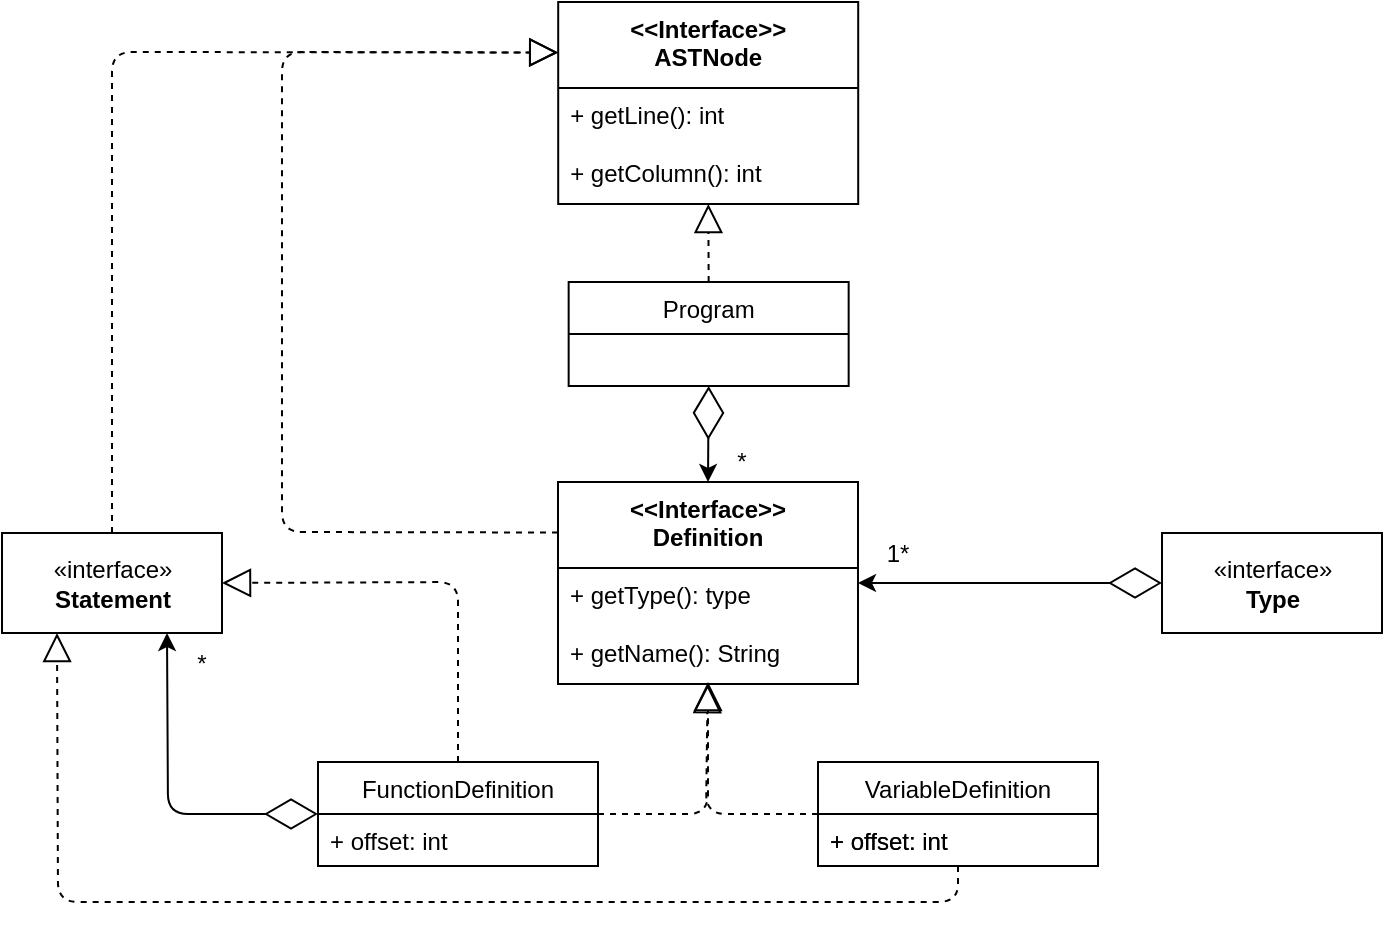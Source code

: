 <mxfile version="12.7.0" type="device"><diagram id="EcUI0bQm-xvtwzDECQA5" name="Page-1"><mxGraphModel dx="1173" dy="609" grid="1" gridSize="10" guides="1" tooltips="1" connect="1" arrows="1" fold="1" page="1" pageScale="1" pageWidth="827" pageHeight="1169" math="0" shadow="0"><root><mxCell id="0"/><mxCell id="1" parent="0"/><mxCell id="bJrIdfPxpyCnjBH0rerM-4" value="&lt;&lt;Interface&gt;&gt;&#10;Definition&#10;" style="swimlane;fontStyle=1;align=center;verticalAlign=top;childLayout=stackLayout;horizontal=1;startSize=43;horizontalStack=0;resizeParent=1;resizeParentMax=0;resizeLast=0;collapsible=1;marginBottom=0;" vertex="1" parent="1"><mxGeometry x="338" y="270" width="150" height="101" as="geometry"/></mxCell><mxCell id="bJrIdfPxpyCnjBH0rerM-8" value="+ getType(): type" style="text;strokeColor=none;fillColor=none;align=left;verticalAlign=top;spacingLeft=4;spacingRight=4;overflow=hidden;rotatable=0;points=[[0,0.5],[1,0.5]];portConstraint=eastwest;" vertex="1" parent="bJrIdfPxpyCnjBH0rerM-4"><mxGeometry y="43" width="150" height="29" as="geometry"/></mxCell><mxCell id="bJrIdfPxpyCnjBH0rerM-7" value="+ getName(): String" style="text;strokeColor=none;fillColor=none;align=left;verticalAlign=top;spacingLeft=4;spacingRight=4;overflow=hidden;rotatable=0;points=[[0,0.5],[1,0.5]];portConstraint=eastwest;" vertex="1" parent="bJrIdfPxpyCnjBH0rerM-4"><mxGeometry y="72" width="150" height="29" as="geometry"/></mxCell><mxCell id="bJrIdfPxpyCnjBH0rerM-9" value="«interface»&lt;br&gt;&lt;b&gt;Type&lt;/b&gt;" style="html=1;" vertex="1" parent="1"><mxGeometry x="640" y="295.5" width="110" height="50" as="geometry"/></mxCell><mxCell id="bJrIdfPxpyCnjBH0rerM-10" value="" style="endArrow=diamondThin;endFill=0;endSize=24;html=1;entryX=0;entryY=0.5;entryDx=0;entryDy=0;exitX=1;exitY=0.5;exitDx=0;exitDy=0;startArrow=classic;startFill=1;" edge="1" parent="1" source="bJrIdfPxpyCnjBH0rerM-4" target="bJrIdfPxpyCnjBH0rerM-9"><mxGeometry width="160" relative="1" as="geometry"><mxPoint x="340" y="310" as="sourcePoint"/><mxPoint x="500" y="310" as="targetPoint"/></mxGeometry></mxCell><mxCell id="bJrIdfPxpyCnjBH0rerM-11" value="1*" style="text;html=1;strokeColor=none;fillColor=none;align=center;verticalAlign=middle;whiteSpace=wrap;rounded=0;" vertex="1" parent="1"><mxGeometry x="488" y="295.5" width="40" height="20" as="geometry"/></mxCell><mxCell id="bJrIdfPxpyCnjBH0rerM-12" value="FunctionDefinition" style="swimlane;fontStyle=0;childLayout=stackLayout;horizontal=1;startSize=26;fillColor=none;horizontalStack=0;resizeParent=1;resizeParentMax=0;resizeLast=0;collapsible=1;marginBottom=0;" vertex="1" parent="1"><mxGeometry x="218" y="410" width="140" height="52" as="geometry"/></mxCell><mxCell id="bJrIdfPxpyCnjBH0rerM-33" value="+ offset: int" style="text;strokeColor=none;fillColor=none;align=left;verticalAlign=top;spacingLeft=4;spacingRight=4;overflow=hidden;rotatable=0;points=[[0,0.5],[1,0.5]];portConstraint=eastwest;" vertex="1" parent="bJrIdfPxpyCnjBH0rerM-12"><mxGeometry y="26" width="140" height="26" as="geometry"/></mxCell><mxCell id="bJrIdfPxpyCnjBH0rerM-13" value="VariableDefinition" style="swimlane;fontStyle=0;childLayout=stackLayout;horizontal=1;startSize=26;fillColor=none;horizontalStack=0;resizeParent=1;resizeParentMax=0;resizeLast=0;collapsible=1;marginBottom=0;" vertex="1" parent="1"><mxGeometry x="468" y="410" width="140" height="52" as="geometry"/></mxCell><mxCell id="bJrIdfPxpyCnjBH0rerM-30" value="+ offset: int" style="text;strokeColor=none;fillColor=none;align=left;verticalAlign=top;spacingLeft=4;spacingRight=4;overflow=hidden;rotatable=0;points=[[0,0.5],[1,0.5]];portConstraint=eastwest;" vertex="1" parent="bJrIdfPxpyCnjBH0rerM-13"><mxGeometry y="26" width="140" height="26" as="geometry"/></mxCell><mxCell id="bJrIdfPxpyCnjBH0rerM-14" value="" style="endArrow=block;dashed=1;endFill=0;endSize=12;html=1;exitX=1;exitY=0.5;exitDx=0;exitDy=0;" edge="1" parent="1" source="bJrIdfPxpyCnjBH0rerM-12"><mxGeometry width="160" relative="1" as="geometry"><mxPoint x="220" y="480" as="sourcePoint"/><mxPoint x="413" y="370" as="targetPoint"/><Array as="points"><mxPoint x="413" y="436"/></Array></mxGeometry></mxCell><mxCell id="bJrIdfPxpyCnjBH0rerM-15" value="" style="endArrow=block;dashed=1;endFill=0;endSize=12;html=1;exitX=0;exitY=0.5;exitDx=0;exitDy=0;entryX=0.499;entryY=1.002;entryDx=0;entryDy=0;entryPerimeter=0;" edge="1" parent="1" source="bJrIdfPxpyCnjBH0rerM-13" target="bJrIdfPxpyCnjBH0rerM-7"><mxGeometry width="160" relative="1" as="geometry"><mxPoint x="220" y="480" as="sourcePoint"/><mxPoint x="410" y="380" as="targetPoint"/><Array as="points"><mxPoint x="412" y="436"/></Array></mxGeometry></mxCell><mxCell id="bJrIdfPxpyCnjBH0rerM-16" value="Program" style="swimlane;fontStyle=0;childLayout=stackLayout;horizontal=1;startSize=26;fillColor=none;horizontalStack=0;resizeParent=1;resizeParentMax=0;resizeLast=0;collapsible=1;marginBottom=0;" vertex="1" parent="1"><mxGeometry x="343.33" y="170" width="140" height="52" as="geometry"/></mxCell><mxCell id="bJrIdfPxpyCnjBH0rerM-17" value="" style="endArrow=diamondThin;endFill=0;endSize=24;html=1;entryX=0.5;entryY=1;entryDx=0;entryDy=0;exitX=0.5;exitY=0;exitDx=0;exitDy=0;startArrow=classic;startFill=1;" edge="1" parent="1" source="bJrIdfPxpyCnjBH0rerM-4" target="bJrIdfPxpyCnjBH0rerM-16"><mxGeometry width="160" relative="1" as="geometry"><mxPoint x="260" y="230" as="sourcePoint"/><mxPoint x="420" y="230" as="targetPoint"/></mxGeometry></mxCell><mxCell id="bJrIdfPxpyCnjBH0rerM-18" value="*" style="text;html=1;strokeColor=none;fillColor=none;align=center;verticalAlign=middle;whiteSpace=wrap;rounded=0;" vertex="1" parent="1"><mxGeometry x="410" y="250" width="40" height="20" as="geometry"/></mxCell><mxCell id="bJrIdfPxpyCnjBH0rerM-19" value="&lt;&lt;Interface&gt;&gt;&#10;ASTNode&#10;" style="swimlane;fontStyle=1;align=center;verticalAlign=top;childLayout=stackLayout;horizontal=1;startSize=43;horizontalStack=0;resizeParent=1;resizeParentMax=0;resizeLast=0;collapsible=1;marginBottom=0;" vertex="1" parent="1"><mxGeometry x="338.1" y="30" width="150" height="101" as="geometry"/></mxCell><mxCell id="bJrIdfPxpyCnjBH0rerM-20" value="+ getLine(): int" style="text;strokeColor=none;fillColor=none;align=left;verticalAlign=top;spacingLeft=4;spacingRight=4;overflow=hidden;rotatable=0;points=[[0,0.5],[1,0.5]];portConstraint=eastwest;" vertex="1" parent="bJrIdfPxpyCnjBH0rerM-19"><mxGeometry y="43" width="150" height="29" as="geometry"/></mxCell><mxCell id="bJrIdfPxpyCnjBH0rerM-21" value="+ getColumn(): int" style="text;strokeColor=none;fillColor=none;align=left;verticalAlign=top;spacingLeft=4;spacingRight=4;overflow=hidden;rotatable=0;points=[[0,0.5],[1,0.5]];portConstraint=eastwest;" vertex="1" parent="bJrIdfPxpyCnjBH0rerM-19"><mxGeometry y="72" width="150" height="29" as="geometry"/></mxCell><mxCell id="bJrIdfPxpyCnjBH0rerM-23" value="" style="endArrow=block;dashed=1;endFill=0;endSize=12;html=1;exitX=0.5;exitY=0;exitDx=0;exitDy=0;" edge="1" parent="1" source="bJrIdfPxpyCnjBH0rerM-16" target="bJrIdfPxpyCnjBH0rerM-21"><mxGeometry width="160" relative="1" as="geometry"><mxPoint x="130" y="150" as="sourcePoint"/><mxPoint x="290" y="150" as="targetPoint"/></mxGeometry></mxCell><mxCell id="bJrIdfPxpyCnjBH0rerM-24" value="" style="endArrow=block;dashed=1;endFill=0;endSize=12;html=1;entryX=0;entryY=0.25;entryDx=0;entryDy=0;exitX=0;exitY=0.25;exitDx=0;exitDy=0;" edge="1" parent="1" source="bJrIdfPxpyCnjBH0rerM-4" target="bJrIdfPxpyCnjBH0rerM-19"><mxGeometry width="160" relative="1" as="geometry"><mxPoint x="150" y="305.26" as="sourcePoint"/><mxPoint x="180" y="150" as="targetPoint"/><Array as="points"><mxPoint x="200" y="295"/><mxPoint x="200" y="55"/></Array></mxGeometry></mxCell><mxCell id="bJrIdfPxpyCnjBH0rerM-25" value="«interface»&lt;br&gt;&lt;b&gt;Statement&lt;/b&gt;" style="html=1;" vertex="1" parent="1"><mxGeometry x="60" y="295.5" width="110" height="50" as="geometry"/></mxCell><mxCell id="bJrIdfPxpyCnjBH0rerM-26" value="" style="endArrow=block;dashed=1;endFill=0;endSize=12;html=1;exitX=0.5;exitY=0;exitDx=0;exitDy=0;entryX=0;entryY=0.25;entryDx=0;entryDy=0;" edge="1" parent="1" source="bJrIdfPxpyCnjBH0rerM-25" target="bJrIdfPxpyCnjBH0rerM-19"><mxGeometry width="160" relative="1" as="geometry"><mxPoint x="60" y="480" as="sourcePoint"/><mxPoint x="220" y="480" as="targetPoint"/><Array as="points"><mxPoint x="115" y="55"/></Array></mxGeometry></mxCell><mxCell id="bJrIdfPxpyCnjBH0rerM-27" value="" style="endArrow=diamondThin;endFill=0;endSize=24;html=1;entryX=0;entryY=0.5;entryDx=0;entryDy=0;exitX=0.75;exitY=1;exitDx=0;exitDy=0;startArrow=classic;startFill=1;" edge="1" parent="1" source="bJrIdfPxpyCnjBH0rerM-25" target="bJrIdfPxpyCnjBH0rerM-12"><mxGeometry width="160" relative="1" as="geometry"><mxPoint x="60" y="480" as="sourcePoint"/><mxPoint x="220" y="480" as="targetPoint"/><Array as="points"><mxPoint x="143" y="436"/></Array></mxGeometry></mxCell><mxCell id="bJrIdfPxpyCnjBH0rerM-28" value="*" style="text;html=1;strokeColor=none;fillColor=none;align=center;verticalAlign=middle;whiteSpace=wrap;rounded=0;" vertex="1" parent="1"><mxGeometry x="150" y="351" width="20" height="20" as="geometry"/></mxCell><mxCell id="bJrIdfPxpyCnjBH0rerM-29" value="" style="endArrow=block;dashed=1;endFill=0;endSize=12;html=1;exitX=0.5;exitY=1;exitDx=0;exitDy=0;entryX=0.25;entryY=1;entryDx=0;entryDy=0;" edge="1" parent="1" source="bJrIdfPxpyCnjBH0rerM-13" target="bJrIdfPxpyCnjBH0rerM-25"><mxGeometry width="160" relative="1" as="geometry"><mxPoint x="60" y="480" as="sourcePoint"/><mxPoint x="220" y="480" as="targetPoint"/><Array as="points"><mxPoint x="538" y="480"/><mxPoint x="320" y="480"/><mxPoint x="88" y="480"/></Array></mxGeometry></mxCell><mxCell id="bJrIdfPxpyCnjBH0rerM-32" value="+ offset: int" style="text;strokeColor=none;fillColor=none;align=left;verticalAlign=top;spacingLeft=4;spacingRight=4;overflow=hidden;rotatable=0;points=[[0,0.5],[1,0.5]];portConstraint=eastwest;" vertex="1" parent="1"><mxGeometry x="468" y="436" width="140" height="26" as="geometry"/></mxCell><mxCell id="bJrIdfPxpyCnjBH0rerM-34" value="" style="endArrow=block;dashed=1;endFill=0;endSize=12;html=1;exitX=0.5;exitY=0;exitDx=0;exitDy=0;entryX=1;entryY=0.5;entryDx=0;entryDy=0;" edge="1" parent="1" source="bJrIdfPxpyCnjBH0rerM-12" target="bJrIdfPxpyCnjBH0rerM-25"><mxGeometry width="160" relative="1" as="geometry"><mxPoint x="60" y="510" as="sourcePoint"/><mxPoint x="220" y="510" as="targetPoint"/><Array as="points"><mxPoint x="288" y="320"/></Array></mxGeometry></mxCell></root></mxGraphModel></diagram></mxfile>